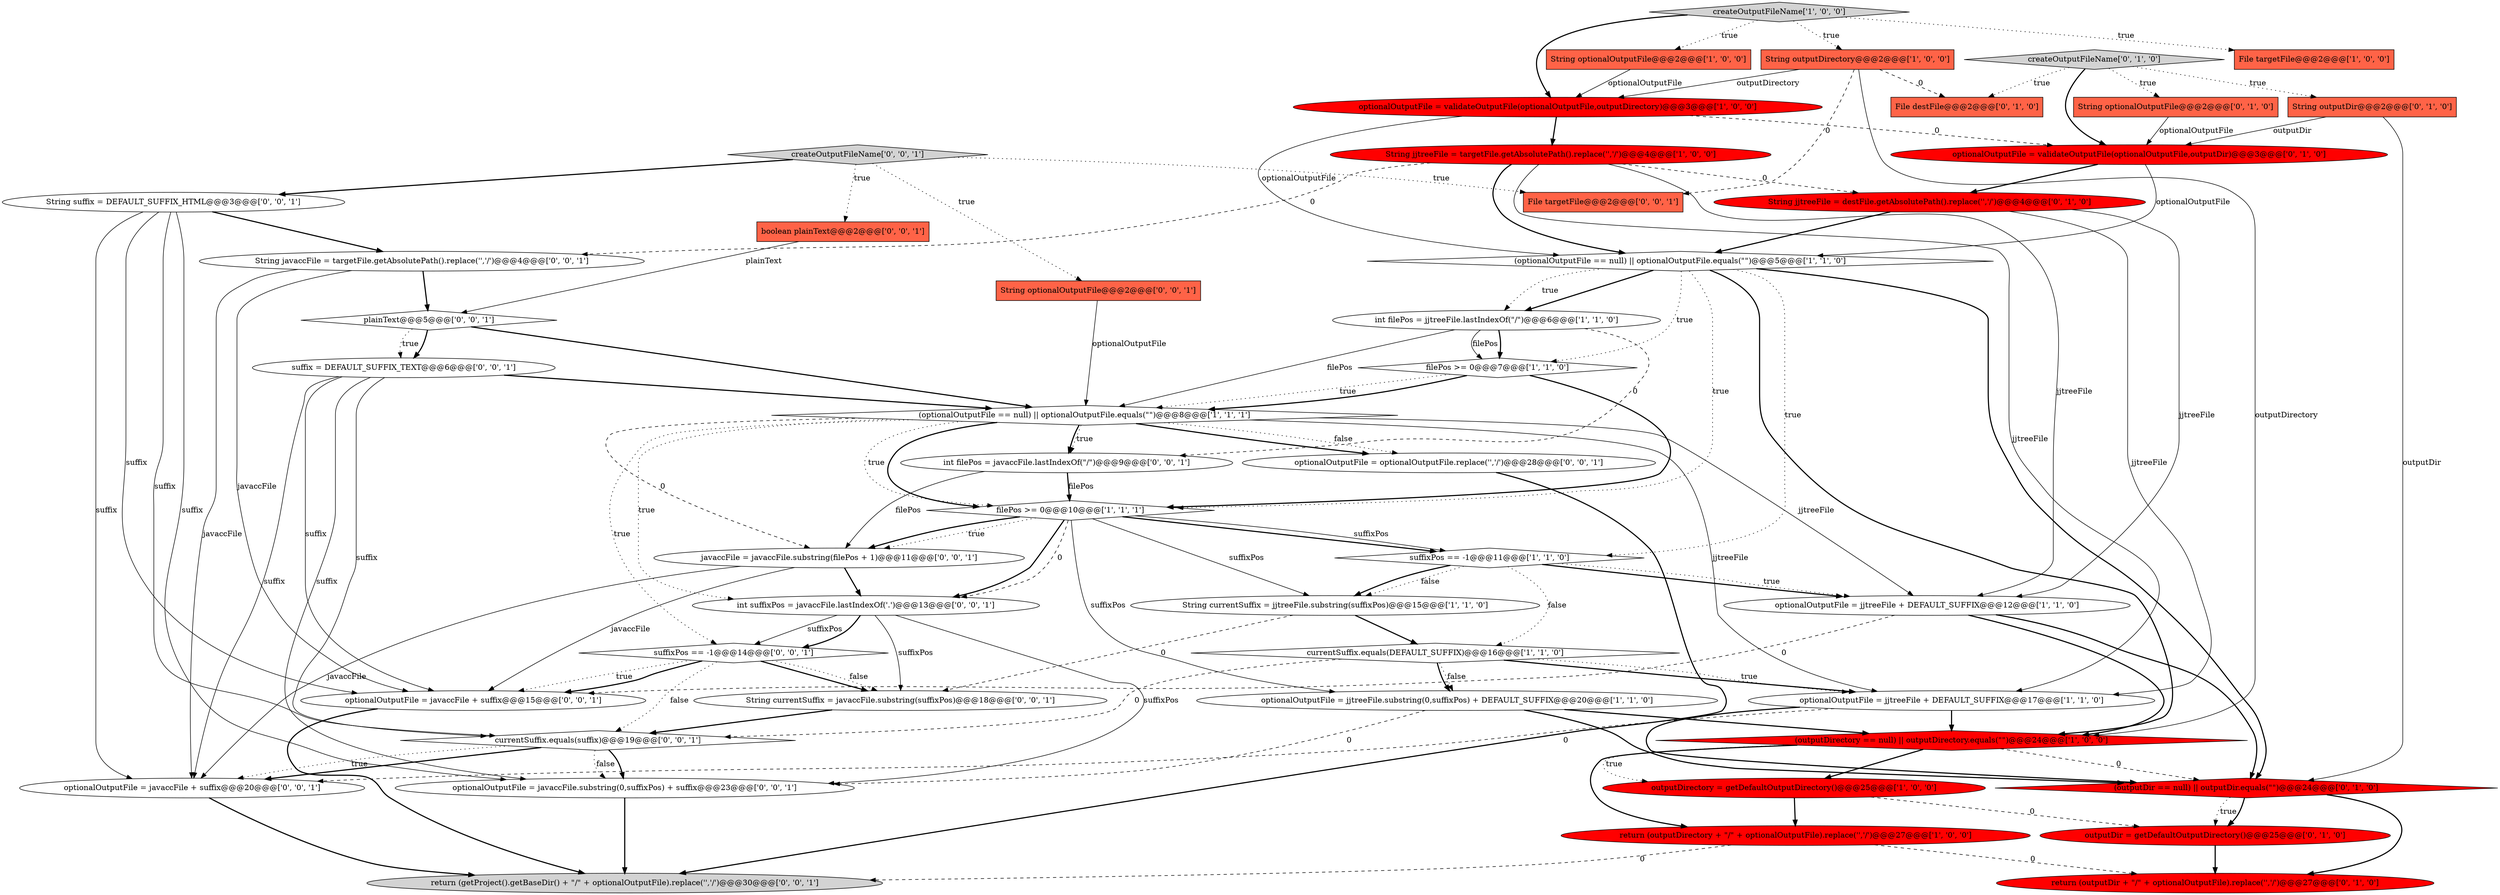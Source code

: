 digraph {
12 [style = filled, label = "optionalOutputFile = validateOutputFile(optionalOutputFile,outputDirectory)@@@3@@@['1', '0', '0']", fillcolor = red, shape = ellipse image = "AAA1AAABBB1BBB"];
15 [style = filled, label = "outputDirectory = getDefaultOutputDirectory()@@@25@@@['1', '0', '0']", fillcolor = red, shape = ellipse image = "AAA1AAABBB1BBB"];
8 [style = filled, label = "filePos >= 0@@@7@@@['1', '1', '0']", fillcolor = white, shape = diamond image = "AAA0AAABBB1BBB"];
24 [style = filled, label = "String jjtreeFile = destFile.getAbsolutePath().replace('\','/')@@@4@@@['0', '1', '0']", fillcolor = red, shape = ellipse image = "AAA1AAABBB2BBB"];
47 [style = filled, label = "currentSuffix.equals(suffix)@@@19@@@['0', '0', '1']", fillcolor = white, shape = diamond image = "AAA0AAABBB3BBB"];
9 [style = filled, label = "filePos >= 0@@@10@@@['1', '1', '1']", fillcolor = white, shape = diamond image = "AAA0AAABBB1BBB"];
25 [style = filled, label = "String outputDir@@@2@@@['0', '1', '0']", fillcolor = tomato, shape = box image = "AAA0AAABBB2BBB"];
46 [style = filled, label = "suffix = DEFAULT_SUFFIX_TEXT@@@6@@@['0', '0', '1']", fillcolor = white, shape = ellipse image = "AAA0AAABBB3BBB"];
20 [style = filled, label = "optionalOutputFile = validateOutputFile(optionalOutputFile,outputDir)@@@3@@@['0', '1', '0']", fillcolor = red, shape = ellipse image = "AAA1AAABBB2BBB"];
34 [style = filled, label = "optionalOutputFile = javaccFile.substring(0,suffixPos) + suffix@@@23@@@['0', '0', '1']", fillcolor = white, shape = ellipse image = "AAA0AAABBB3BBB"];
23 [style = filled, label = "return (outputDir + \"/\" + optionalOutputFile).replace('\','/')@@@27@@@['0', '1', '0']", fillcolor = red, shape = ellipse image = "AAA1AAABBB2BBB"];
26 [style = filled, label = "String optionalOutputFile@@@2@@@['0', '1', '0']", fillcolor = tomato, shape = box image = "AAA0AAABBB2BBB"];
36 [style = filled, label = "optionalOutputFile = javaccFile + suffix@@@15@@@['0', '0', '1']", fillcolor = white, shape = ellipse image = "AAA0AAABBB3BBB"];
42 [style = filled, label = "plainText@@@5@@@['0', '0', '1']", fillcolor = white, shape = diamond image = "AAA0AAABBB3BBB"];
31 [style = filled, label = "javaccFile = javaccFile.substring(filePos + 1)@@@11@@@['0', '0', '1']", fillcolor = white, shape = ellipse image = "AAA0AAABBB3BBB"];
18 [style = filled, label = "suffixPos == -1@@@11@@@['1', '1', '0']", fillcolor = white, shape = diamond image = "AAA0AAABBB1BBB"];
43 [style = filled, label = "optionalOutputFile = javaccFile + suffix@@@20@@@['0', '0', '1']", fillcolor = white, shape = ellipse image = "AAA0AAABBB3BBB"];
2 [style = filled, label = "optionalOutputFile = jjtreeFile + DEFAULT_SUFFIX@@@17@@@['1', '1', '0']", fillcolor = white, shape = ellipse image = "AAA0AAABBB1BBB"];
0 [style = filled, label = "String jjtreeFile = targetFile.getAbsolutePath().replace('\','/')@@@4@@@['1', '0', '0']", fillcolor = red, shape = ellipse image = "AAA1AAABBB1BBB"];
1 [style = filled, label = "String optionalOutputFile@@@2@@@['1', '0', '0']", fillcolor = tomato, shape = box image = "AAA0AAABBB1BBB"];
3 [style = filled, label = "createOutputFileName['1', '0', '0']", fillcolor = lightgray, shape = diamond image = "AAA0AAABBB1BBB"];
35 [style = filled, label = "createOutputFileName['0', '0', '1']", fillcolor = lightgray, shape = diamond image = "AAA0AAABBB3BBB"];
40 [style = filled, label = "int suffixPos = javaccFile.lastIndexOf('.')@@@13@@@['0', '0', '1']", fillcolor = white, shape = ellipse image = "AAA0AAABBB3BBB"];
45 [style = filled, label = "optionalOutputFile = optionalOutputFile.replace('\','/')@@@28@@@['0', '0', '1']", fillcolor = white, shape = ellipse image = "AAA0AAABBB3BBB"];
29 [style = filled, label = "int filePos = javaccFile.lastIndexOf(\"/\")@@@9@@@['0', '0', '1']", fillcolor = white, shape = ellipse image = "AAA0AAABBB3BBB"];
19 [style = filled, label = "(optionalOutputFile == null) || optionalOutputFile.equals(\"\")@@@8@@@['1', '1', '1']", fillcolor = white, shape = diamond image = "AAA0AAABBB1BBB"];
5 [style = filled, label = "File targetFile@@@2@@@['1', '0', '0']", fillcolor = tomato, shape = box image = "AAA0AAABBB1BBB"];
37 [style = filled, label = "boolean plainText@@@2@@@['0', '0', '1']", fillcolor = tomato, shape = box image = "AAA0AAABBB3BBB"];
33 [style = filled, label = "String optionalOutputFile@@@2@@@['0', '0', '1']", fillcolor = tomato, shape = box image = "AAA0AAABBB3BBB"];
39 [style = filled, label = "String javaccFile = targetFile.getAbsolutePath().replace('\','/')@@@4@@@['0', '0', '1']", fillcolor = white, shape = ellipse image = "AAA0AAABBB3BBB"];
17 [style = filled, label = "(optionalOutputFile == null) || optionalOutputFile.equals(\"\")@@@5@@@['1', '1', '0']", fillcolor = white, shape = diamond image = "AAA0AAABBB1BBB"];
44 [style = filled, label = "return (getProject().getBaseDir() + \"/\" + optionalOutputFile).replace('\','/')@@@30@@@['0', '0', '1']", fillcolor = lightgray, shape = ellipse image = "AAA0AAABBB3BBB"];
27 [style = filled, label = "createOutputFileName['0', '1', '0']", fillcolor = lightgray, shape = diamond image = "AAA0AAABBB2BBB"];
16 [style = filled, label = "int filePos = jjtreeFile.lastIndexOf(\"/\")@@@6@@@['1', '1', '0']", fillcolor = white, shape = ellipse image = "AAA0AAABBB1BBB"];
28 [style = filled, label = "File destFile@@@2@@@['0', '1', '0']", fillcolor = tomato, shape = box image = "AAA1AAABBB2BBB"];
32 [style = filled, label = "String currentSuffix = javaccFile.substring(suffixPos)@@@18@@@['0', '0', '1']", fillcolor = white, shape = ellipse image = "AAA0AAABBB3BBB"];
10 [style = filled, label = "currentSuffix.equals(DEFAULT_SUFFIX)@@@16@@@['1', '1', '0']", fillcolor = white, shape = diamond image = "AAA0AAABBB1BBB"];
30 [style = filled, label = "String suffix = DEFAULT_SUFFIX_HTML@@@3@@@['0', '0', '1']", fillcolor = white, shape = ellipse image = "AAA0AAABBB3BBB"];
38 [style = filled, label = "File targetFile@@@2@@@['0', '0', '1']", fillcolor = tomato, shape = box image = "AAA0AAABBB3BBB"];
7 [style = filled, label = "return (outputDirectory + \"/\" + optionalOutputFile).replace('\','/')@@@27@@@['1', '0', '0']", fillcolor = red, shape = ellipse image = "AAA1AAABBB1BBB"];
21 [style = filled, label = "(outputDir == null) || outputDir.equals(\"\")@@@24@@@['0', '1', '0']", fillcolor = red, shape = diamond image = "AAA1AAABBB2BBB"];
41 [style = filled, label = "suffixPos == -1@@@14@@@['0', '0', '1']", fillcolor = white, shape = diamond image = "AAA0AAABBB3BBB"];
11 [style = filled, label = "(outputDirectory == null) || outputDirectory.equals(\"\")@@@24@@@['1', '0', '0']", fillcolor = red, shape = diamond image = "AAA1AAABBB1BBB"];
13 [style = filled, label = "optionalOutputFile = jjtreeFile.substring(0,suffixPos) + DEFAULT_SUFFIX@@@20@@@['1', '1', '0']", fillcolor = white, shape = ellipse image = "AAA0AAABBB1BBB"];
14 [style = filled, label = "String currentSuffix = jjtreeFile.substring(suffixPos)@@@15@@@['1', '1', '0']", fillcolor = white, shape = ellipse image = "AAA0AAABBB1BBB"];
22 [style = filled, label = "outputDir = getDefaultOutputDirectory()@@@25@@@['0', '1', '0']", fillcolor = red, shape = ellipse image = "AAA1AAABBB2BBB"];
6 [style = filled, label = "String outputDirectory@@@2@@@['1', '0', '0']", fillcolor = tomato, shape = box image = "AAA1AAABBB1BBB"];
4 [style = filled, label = "optionalOutputFile = jjtreeFile + DEFAULT_SUFFIX@@@12@@@['1', '1', '0']", fillcolor = white, shape = ellipse image = "AAA0AAABBB1BBB"];
39->36 [style = solid, label="javaccFile"];
19->40 [style = dotted, label="true"];
12->17 [style = solid, label="optionalOutputFile"];
40->32 [style = solid, label="suffixPos"];
33->19 [style = solid, label="optionalOutputFile"];
40->41 [style = solid, label="suffixPos"];
41->47 [style = dotted, label="false"];
6->38 [style = dashed, label="0"];
18->10 [style = dotted, label="false"];
3->6 [style = dotted, label="true"];
15->22 [style = dashed, label="0"];
31->36 [style = solid, label="javaccFile"];
41->36 [style = dotted, label="true"];
17->8 [style = dotted, label="true"];
4->36 [style = dashed, label="0"];
19->9 [style = bold, label=""];
19->4 [style = solid, label="jjtreeFile"];
25->20 [style = solid, label="outputDir"];
24->17 [style = bold, label=""];
10->13 [style = dotted, label="false"];
31->40 [style = bold, label=""];
1->12 [style = solid, label="optionalOutputFile"];
7->44 [style = dashed, label="0"];
35->37 [style = dotted, label="true"];
47->34 [style = bold, label=""];
11->15 [style = dotted, label="true"];
30->36 [style = solid, label="suffix"];
43->44 [style = bold, label=""];
17->21 [style = bold, label=""];
17->16 [style = bold, label=""];
42->19 [style = bold, label=""];
9->40 [style = bold, label=""];
11->21 [style = dashed, label="0"];
41->32 [style = bold, label=""];
12->20 [style = dashed, label="0"];
29->31 [style = solid, label="filePos"];
42->46 [style = bold, label=""];
27->25 [style = dotted, label="true"];
31->43 [style = solid, label="javaccFile"];
46->47 [style = solid, label="suffix"];
36->44 [style = bold, label=""];
40->34 [style = solid, label="suffixPos"];
0->17 [style = bold, label=""];
4->21 [style = bold, label=""];
35->38 [style = dotted, label="true"];
14->10 [style = bold, label=""];
9->31 [style = dotted, label="true"];
21->22 [style = dotted, label="true"];
47->43 [style = bold, label=""];
35->33 [style = dotted, label="true"];
13->11 [style = bold, label=""];
22->23 [style = bold, label=""];
17->16 [style = dotted, label="true"];
2->43 [style = dashed, label="0"];
47->43 [style = dotted, label="true"];
3->5 [style = dotted, label="true"];
18->4 [style = bold, label=""];
19->29 [style = dotted, label="true"];
9->14 [style = solid, label="suffixPos"];
21->22 [style = bold, label=""];
2->21 [style = bold, label=""];
19->9 [style = dotted, label="true"];
19->41 [style = dotted, label="true"];
6->11 [style = solid, label="outputDirectory"];
10->2 [style = bold, label=""];
46->19 [style = bold, label=""];
39->42 [style = bold, label=""];
27->20 [style = bold, label=""];
3->1 [style = dotted, label="true"];
19->45 [style = dotted, label="false"];
8->19 [style = dotted, label="true"];
21->23 [style = bold, label=""];
6->12 [style = solid, label="outputDirectory"];
24->2 [style = solid, label="jjtreeFile"];
7->23 [style = dashed, label="0"];
37->42 [style = solid, label="plainText"];
16->8 [style = bold, label=""];
9->13 [style = solid, label="suffixPos"];
16->8 [style = solid, label="filePos"];
17->18 [style = dotted, label="true"];
19->29 [style = bold, label=""];
9->31 [style = bold, label=""];
26->20 [style = solid, label="optionalOutputFile"];
0->4 [style = solid, label="jjtreeFile"];
3->12 [style = bold, label=""];
45->44 [style = bold, label=""];
6->28 [style = dashed, label="0"];
46->34 [style = solid, label="suffix"];
19->45 [style = bold, label=""];
41->36 [style = bold, label=""];
14->32 [style = dashed, label="0"];
9->18 [style = bold, label=""];
10->13 [style = bold, label=""];
16->19 [style = solid, label="filePos"];
10->2 [style = dotted, label="true"];
29->9 [style = solid, label="filePos"];
34->44 [style = bold, label=""];
46->36 [style = solid, label="suffix"];
35->30 [style = bold, label=""];
13->34 [style = dashed, label="0"];
2->11 [style = bold, label=""];
18->14 [style = dotted, label="false"];
39->43 [style = solid, label="javaccFile"];
19->31 [style = dashed, label="0"];
30->47 [style = solid, label="suffix"];
15->7 [style = bold, label=""];
8->19 [style = bold, label=""];
27->26 [style = dotted, label="true"];
20->17 [style = solid, label="optionalOutputFile"];
29->9 [style = bold, label=""];
30->34 [style = solid, label="suffix"];
41->32 [style = dotted, label="false"];
0->39 [style = dashed, label="0"];
12->0 [style = bold, label=""];
46->43 [style = solid, label="suffix"];
11->15 [style = bold, label=""];
25->21 [style = solid, label="outputDir"];
27->28 [style = dotted, label="true"];
9->18 [style = solid, label="suffixPos"];
9->40 [style = dashed, label="0"];
32->47 [style = bold, label=""];
47->34 [style = dotted, label="false"];
17->9 [style = dotted, label="true"];
19->2 [style = solid, label="jjtreeFile"];
40->41 [style = bold, label=""];
8->9 [style = bold, label=""];
16->29 [style = dashed, label="0"];
30->39 [style = bold, label=""];
0->24 [style = dashed, label="0"];
18->4 [style = dotted, label="true"];
0->2 [style = solid, label="jjtreeFile"];
4->11 [style = bold, label=""];
20->24 [style = bold, label=""];
13->21 [style = bold, label=""];
42->46 [style = dotted, label="true"];
10->47 [style = dashed, label="0"];
24->4 [style = solid, label="jjtreeFile"];
30->43 [style = solid, label="suffix"];
18->14 [style = bold, label=""];
11->7 [style = bold, label=""];
17->11 [style = bold, label=""];
}
